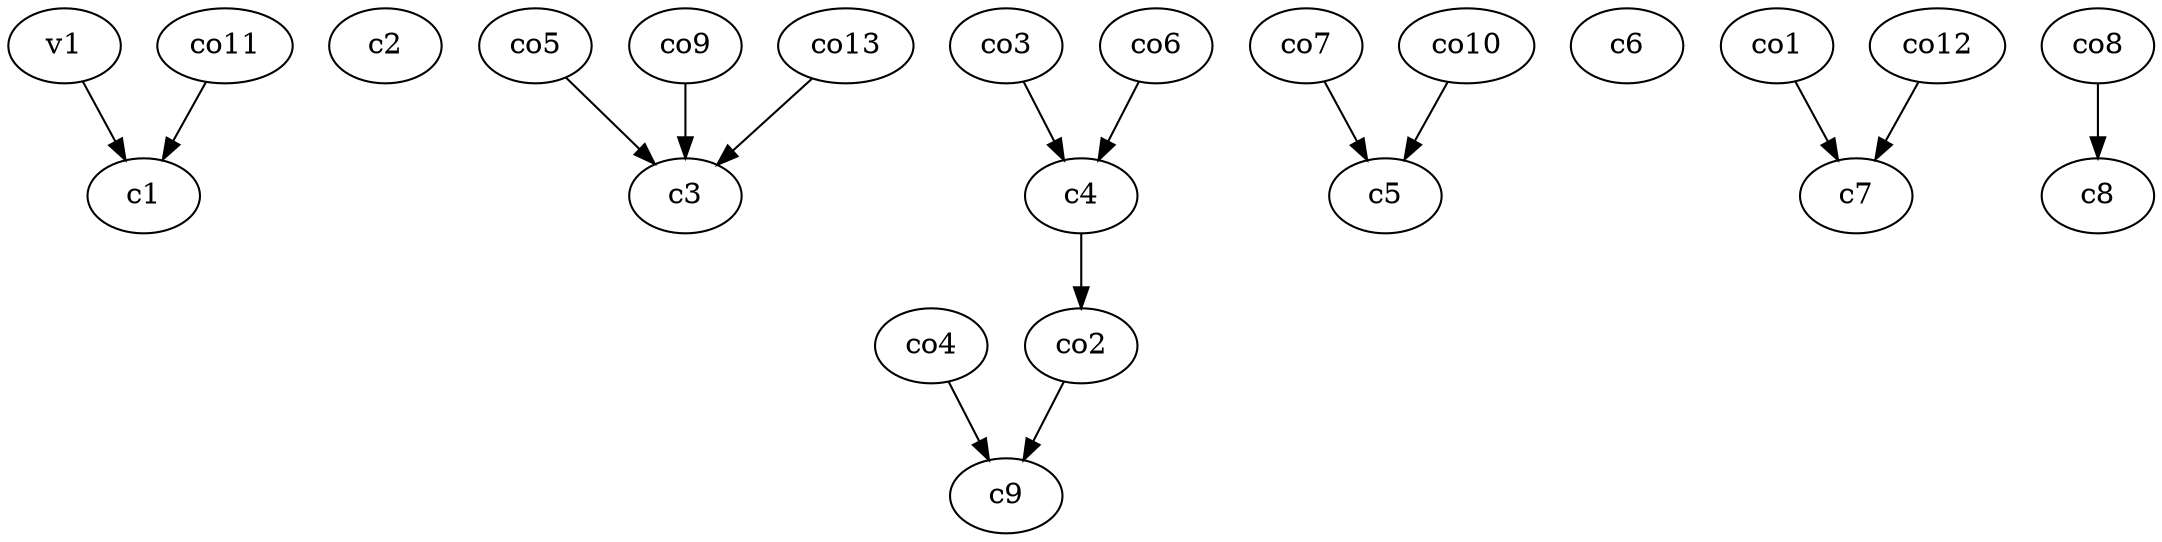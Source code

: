 strict digraph  {
c1;
c2;
c3;
c4;
c5;
c6;
c7;
c8;
c9;
v1;
co1;
co2;
co3;
co4;
co5;
co6;
co7;
co8;
co9;
co10;
co11;
co12;
co13;
c4 -> co2  [weight=1];
v1 -> c1  [weight=1];
co1 -> c7  [weight=1];
co2 -> c9  [weight=1];
co3 -> c4  [weight=1];
co4 -> c9  [weight=1];
co5 -> c3  [weight=1];
co6 -> c4  [weight=1];
co7 -> c5  [weight=1];
co8 -> c8  [weight=1];
co9 -> c3  [weight=1];
co10 -> c5  [weight=1];
co11 -> c1  [weight=1];
co12 -> c7  [weight=1];
co13 -> c3  [weight=1];
}
